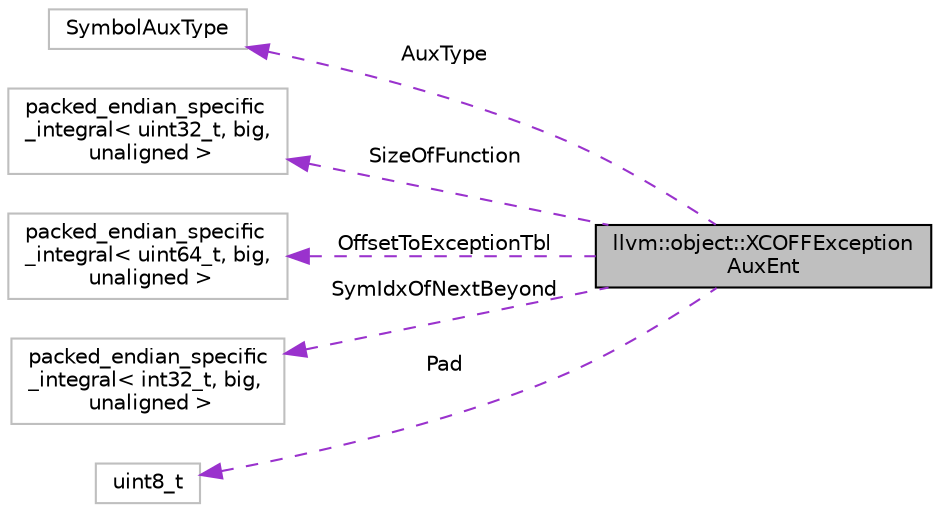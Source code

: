digraph "llvm::object::XCOFFExceptionAuxEnt"
{
 // LATEX_PDF_SIZE
  bgcolor="transparent";
  edge [fontname="Helvetica",fontsize="10",labelfontname="Helvetica",labelfontsize="10"];
  node [fontname="Helvetica",fontsize="10",shape=record];
  rankdir="LR";
  Node1 [label="llvm::object::XCOFFException\lAuxEnt",height=0.2,width=0.4,color="black", fillcolor="grey75", style="filled", fontcolor="black",tooltip=" "];
  Node2 -> Node1 [dir="back",color="darkorchid3",fontsize="10",style="dashed",label=" AuxType" ,fontname="Helvetica"];
  Node2 [label="SymbolAuxType",height=0.2,width=0.4,color="grey75",tooltip=" "];
  Node3 -> Node1 [dir="back",color="darkorchid3",fontsize="10",style="dashed",label=" SizeOfFunction" ,fontname="Helvetica"];
  Node3 [label="packed_endian_specific\l_integral\< uint32_t, big,\l unaligned \>",height=0.2,width=0.4,color="grey75",tooltip=" "];
  Node4 -> Node1 [dir="back",color="darkorchid3",fontsize="10",style="dashed",label=" OffsetToExceptionTbl" ,fontname="Helvetica"];
  Node4 [label="packed_endian_specific\l_integral\< uint64_t, big,\l unaligned \>",height=0.2,width=0.4,color="grey75",tooltip=" "];
  Node5 -> Node1 [dir="back",color="darkorchid3",fontsize="10",style="dashed",label=" SymIdxOfNextBeyond" ,fontname="Helvetica"];
  Node5 [label="packed_endian_specific\l_integral\< int32_t, big,\l unaligned \>",height=0.2,width=0.4,color="grey75",tooltip=" "];
  Node6 -> Node1 [dir="back",color="darkorchid3",fontsize="10",style="dashed",label=" Pad" ,fontname="Helvetica"];
  Node6 [label="uint8_t",height=0.2,width=0.4,color="grey75",tooltip=" "];
}

